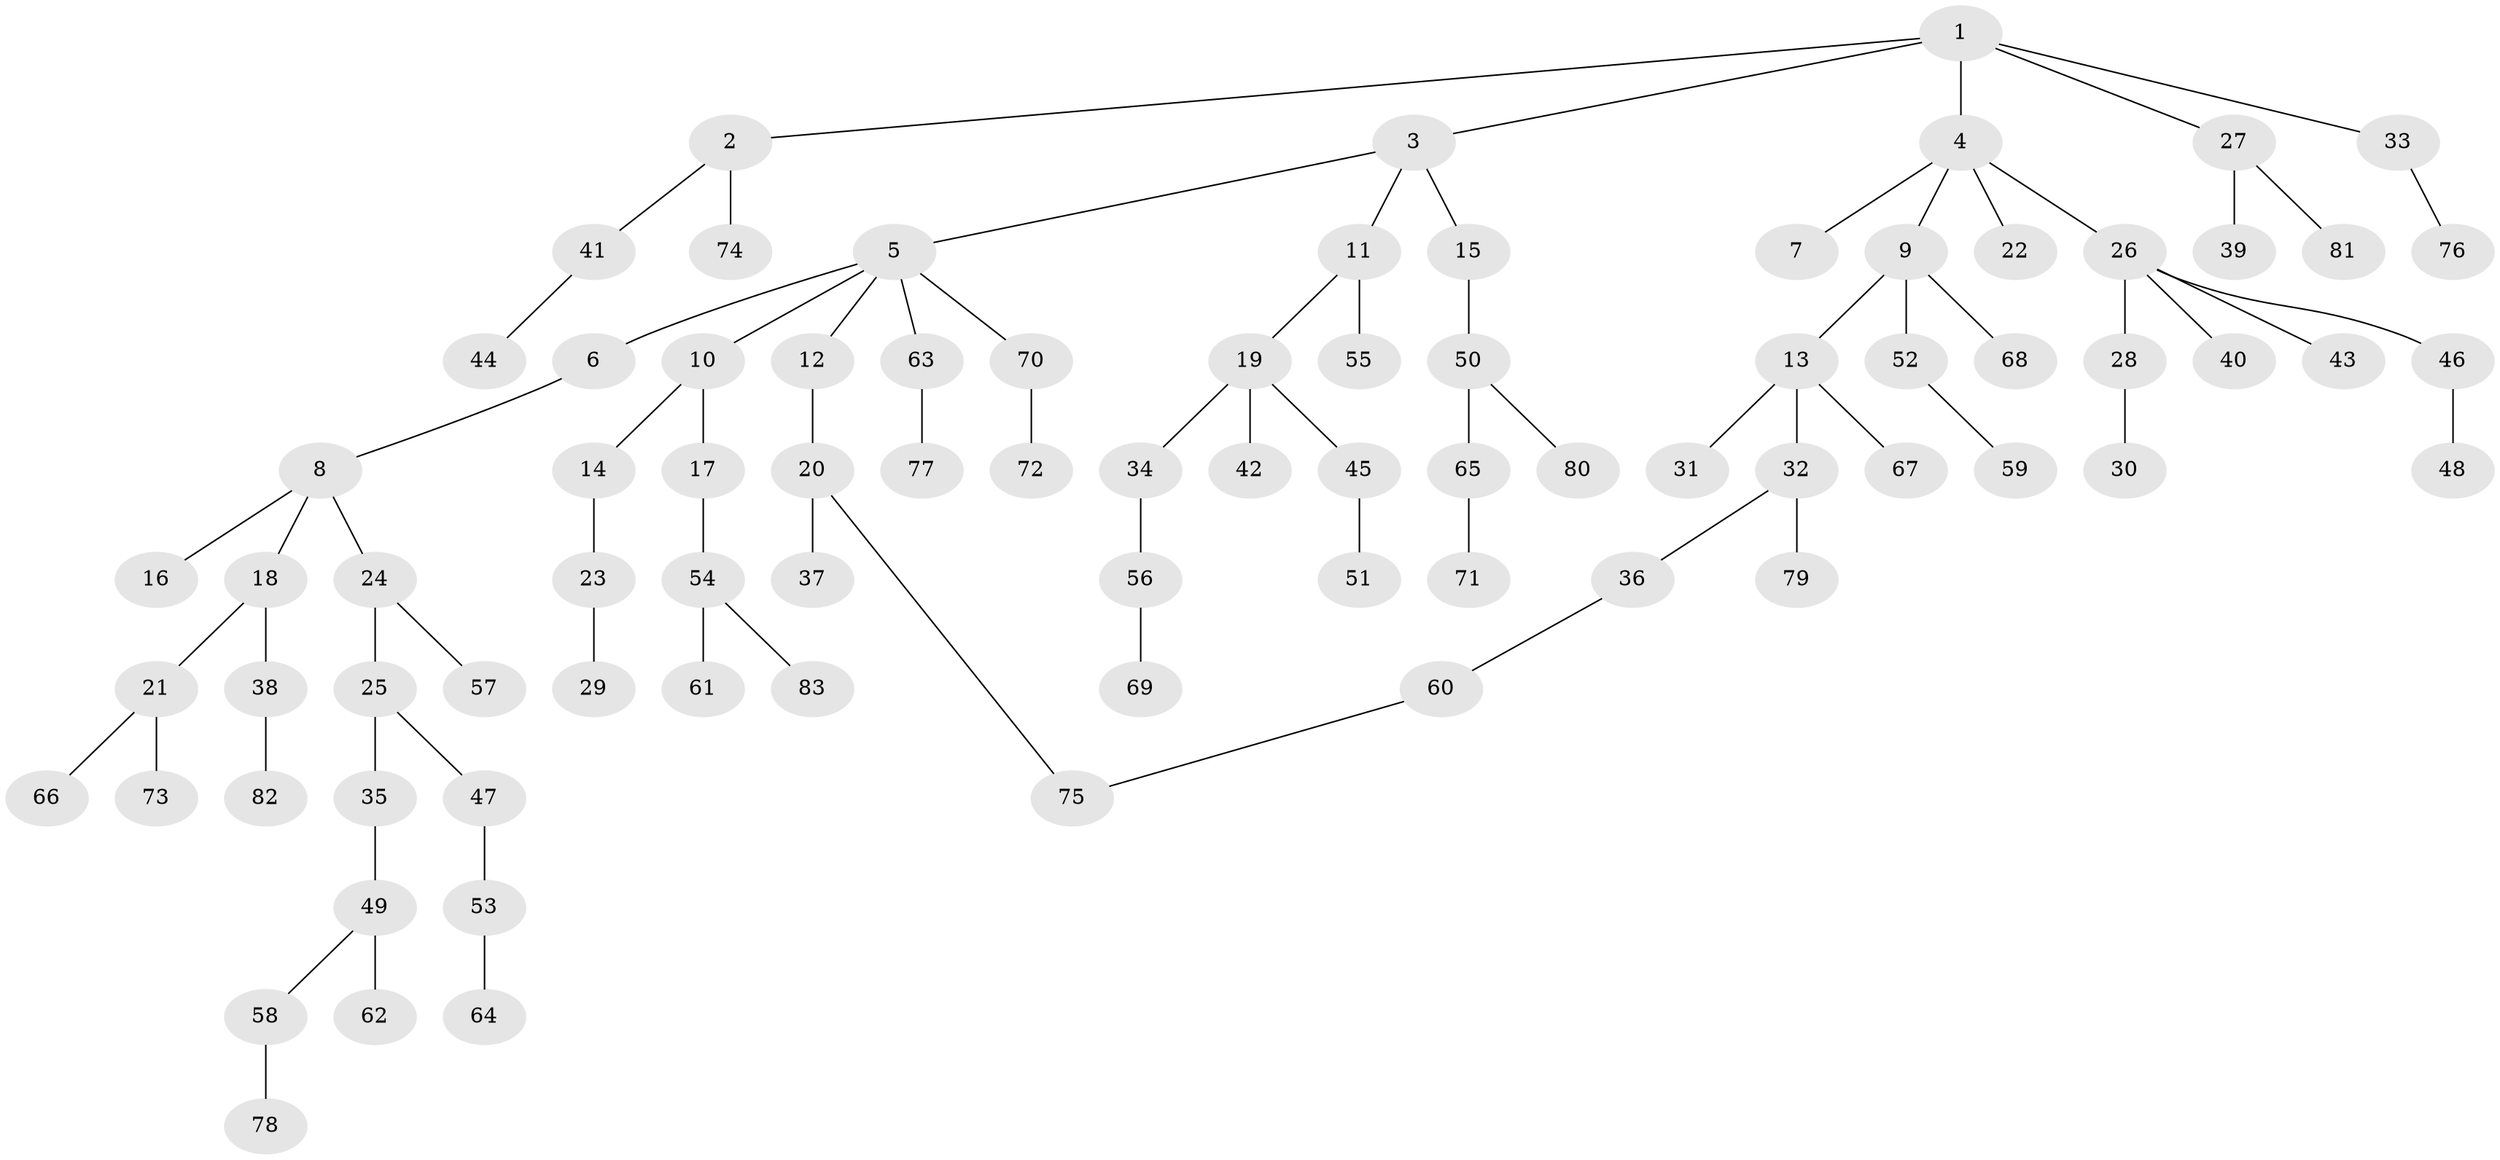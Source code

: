 // Generated by graph-tools (version 1.1) at 2025/10/02/27/25 16:10:52]
// undirected, 83 vertices, 83 edges
graph export_dot {
graph [start="1"]
  node [color=gray90,style=filled];
  1;
  2;
  3;
  4;
  5;
  6;
  7;
  8;
  9;
  10;
  11;
  12;
  13;
  14;
  15;
  16;
  17;
  18;
  19;
  20;
  21;
  22;
  23;
  24;
  25;
  26;
  27;
  28;
  29;
  30;
  31;
  32;
  33;
  34;
  35;
  36;
  37;
  38;
  39;
  40;
  41;
  42;
  43;
  44;
  45;
  46;
  47;
  48;
  49;
  50;
  51;
  52;
  53;
  54;
  55;
  56;
  57;
  58;
  59;
  60;
  61;
  62;
  63;
  64;
  65;
  66;
  67;
  68;
  69;
  70;
  71;
  72;
  73;
  74;
  75;
  76;
  77;
  78;
  79;
  80;
  81;
  82;
  83;
  1 -- 2;
  1 -- 3;
  1 -- 4;
  1 -- 27;
  1 -- 33;
  2 -- 41;
  2 -- 74;
  3 -- 5;
  3 -- 11;
  3 -- 15;
  4 -- 7;
  4 -- 9;
  4 -- 22;
  4 -- 26;
  5 -- 6;
  5 -- 10;
  5 -- 12;
  5 -- 63;
  5 -- 70;
  6 -- 8;
  8 -- 16;
  8 -- 18;
  8 -- 24;
  9 -- 13;
  9 -- 52;
  9 -- 68;
  10 -- 14;
  10 -- 17;
  11 -- 19;
  11 -- 55;
  12 -- 20;
  13 -- 31;
  13 -- 32;
  13 -- 67;
  14 -- 23;
  15 -- 50;
  17 -- 54;
  18 -- 21;
  18 -- 38;
  19 -- 34;
  19 -- 42;
  19 -- 45;
  20 -- 37;
  20 -- 75;
  21 -- 66;
  21 -- 73;
  23 -- 29;
  24 -- 25;
  24 -- 57;
  25 -- 35;
  25 -- 47;
  26 -- 28;
  26 -- 40;
  26 -- 43;
  26 -- 46;
  27 -- 39;
  27 -- 81;
  28 -- 30;
  32 -- 36;
  32 -- 79;
  33 -- 76;
  34 -- 56;
  35 -- 49;
  36 -- 60;
  38 -- 82;
  41 -- 44;
  45 -- 51;
  46 -- 48;
  47 -- 53;
  49 -- 58;
  49 -- 62;
  50 -- 65;
  50 -- 80;
  52 -- 59;
  53 -- 64;
  54 -- 61;
  54 -- 83;
  56 -- 69;
  58 -- 78;
  60 -- 75;
  63 -- 77;
  65 -- 71;
  70 -- 72;
}
